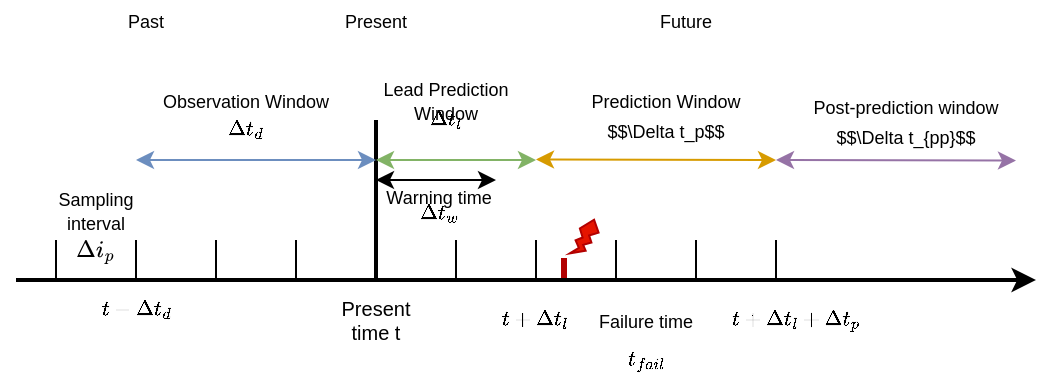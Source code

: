 <mxfile version="28.2.0">
  <diagram name="第 1 页" id="98_WeS3kOqerWwTda9qR">
    <mxGraphModel dx="530" dy="342" grid="1" gridSize="10" guides="1" tooltips="1" connect="1" arrows="1" fold="1" page="1" pageScale="1" pageWidth="827" pageHeight="1169" math="0" shadow="0">
      <root>
        <mxCell id="0" />
        <mxCell id="1" parent="0" />
        <mxCell id="IiBlYbnSgoboxegxGuvg-1" value="" style="endArrow=classic;html=1;rounded=0;strokeWidth=2;" edge="1" parent="1">
          <mxGeometry width="50" height="50" relative="1" as="geometry">
            <mxPoint x="140" y="400" as="sourcePoint" />
            <mxPoint x="650" y="400" as="targetPoint" />
          </mxGeometry>
        </mxCell>
        <mxCell id="IiBlYbnSgoboxegxGuvg-9" value="" style="endArrow=none;html=1;rounded=0;" edge="1" parent="1">
          <mxGeometry width="50" height="50" relative="1" as="geometry">
            <mxPoint x="400" y="400" as="sourcePoint" />
            <mxPoint x="400" y="380" as="targetPoint" />
          </mxGeometry>
        </mxCell>
        <mxCell id="IiBlYbnSgoboxegxGuvg-10" value="" style="endArrow=none;html=1;rounded=0;" edge="1" parent="1">
          <mxGeometry width="50" height="50" relative="1" as="geometry">
            <mxPoint x="440" y="400" as="sourcePoint" />
            <mxPoint x="440" y="380" as="targetPoint" />
          </mxGeometry>
        </mxCell>
        <mxCell id="IiBlYbnSgoboxegxGuvg-11" value="" style="endArrow=none;html=1;rounded=0;" edge="1" parent="1">
          <mxGeometry width="50" height="50" relative="1" as="geometry">
            <mxPoint x="480" y="400" as="sourcePoint" />
            <mxPoint x="480" y="380" as="targetPoint" />
          </mxGeometry>
        </mxCell>
        <mxCell id="IiBlYbnSgoboxegxGuvg-12" value="" style="endArrow=none;html=1;rounded=0;" edge="1" parent="1">
          <mxGeometry width="50" height="50" relative="1" as="geometry">
            <mxPoint x="280" y="400" as="sourcePoint" />
            <mxPoint x="280" y="380" as="targetPoint" />
          </mxGeometry>
        </mxCell>
        <mxCell id="IiBlYbnSgoboxegxGuvg-13" value="" style="endArrow=none;html=1;rounded=0;strokeWidth=2;" edge="1" parent="1">
          <mxGeometry width="50" height="50" relative="1" as="geometry">
            <mxPoint x="320" y="400" as="sourcePoint" />
            <mxPoint x="320" y="320" as="targetPoint" />
          </mxGeometry>
        </mxCell>
        <mxCell id="IiBlYbnSgoboxegxGuvg-14" value="" style="endArrow=none;html=1;rounded=0;" edge="1" parent="1">
          <mxGeometry width="50" height="50" relative="1" as="geometry">
            <mxPoint x="360" y="400" as="sourcePoint" />
            <mxPoint x="360" y="380" as="targetPoint" />
          </mxGeometry>
        </mxCell>
        <mxCell id="IiBlYbnSgoboxegxGuvg-15" value="" style="endArrow=none;html=1;rounded=0;" edge="1" parent="1">
          <mxGeometry width="50" height="50" relative="1" as="geometry">
            <mxPoint x="160" y="400" as="sourcePoint" />
            <mxPoint x="160" y="380" as="targetPoint" />
          </mxGeometry>
        </mxCell>
        <mxCell id="IiBlYbnSgoboxegxGuvg-16" value="" style="endArrow=none;html=1;rounded=0;" edge="1" parent="1">
          <mxGeometry width="50" height="50" relative="1" as="geometry">
            <mxPoint x="200" y="400" as="sourcePoint" />
            <mxPoint x="200" y="380" as="targetPoint" />
          </mxGeometry>
        </mxCell>
        <mxCell id="IiBlYbnSgoboxegxGuvg-17" value="" style="endArrow=none;html=1;rounded=0;" edge="1" parent="1">
          <mxGeometry width="50" height="50" relative="1" as="geometry">
            <mxPoint x="240" y="400" as="sourcePoint" />
            <mxPoint x="240" y="380" as="targetPoint" />
          </mxGeometry>
        </mxCell>
        <mxCell id="IiBlYbnSgoboxegxGuvg-18" value="&lt;font style=&quot;font-size: 9px;&quot;&gt;Sampling interval&lt;/font&gt;" style="text;align=center;verticalAlign=middle;whiteSpace=wrap;rounded=0;html=1;fontSize=10;" vertex="1" parent="1">
          <mxGeometry x="150" y="350" width="60" height="30" as="geometry" />
        </mxCell>
        <mxCell id="IiBlYbnSgoboxegxGuvg-19" value="&lt;svg style=&quot;vertical-align: -0.65ex;&quot; xmlns:xlink=&quot;http://www.w3.org/1999/xlink&quot; viewBox=&quot;0 -716 1616.7 1003.2&quot; role=&quot;img&quot; height=&quot;2.27ex&quot; width=&quot;3.658ex&quot; xmlns=&quot;http://www.w3.org/2000/svg&quot;&gt;&lt;defs&gt;&lt;path d=&quot;M51 0Q46 4 46 7Q46 9 215 357T388 709Q391 716 416 716Q439 716 444 709Q447 705 616 357T786 7Q786 4 781 0H51ZM507 344L384 596L137 92L383 91H630Q630 93 507 344Z&quot; id=&quot;MJX-8-TEX-N-394&quot;&gt;&lt;/path&gt;&lt;path d=&quot;M184 600Q184 624 203 642T247 661Q265 661 277 649T290 619Q290 596 270 577T226 557Q211 557 198 567T184 600ZM21 287Q21 295 30 318T54 369T98 420T158 442Q197 442 223 419T250 357Q250 340 236 301T196 196T154 83Q149 61 149 51Q149 26 166 26Q175 26 185 29T208 43T235 78T260 137Q263 149 265 151T282 153Q302 153 302 143Q302 135 293 112T268 61T223 11T161 -11Q129 -11 102 10T74 74Q74 91 79 106T122 220Q160 321 166 341T173 380Q173 404 156 404H154Q124 404 99 371T61 287Q60 286 59 284T58 281T56 279T53 278T49 278T41 278H27Q21 284 21 287Z&quot; id=&quot;MJX-8-TEX-I-1D456&quot;&gt;&lt;/path&gt;&lt;path d=&quot;M23 287Q24 290 25 295T30 317T40 348T55 381T75 411T101 433T134 442Q209 442 230 378L240 387Q302 442 358 442Q423 442 460 395T497 281Q497 173 421 82T249 -10Q227 -10 210 -4Q199 1 187 11T168 28L161 36Q160 35 139 -51T118 -138Q118 -144 126 -145T163 -148H188Q194 -155 194 -157T191 -175Q188 -187 185 -190T172 -194Q170 -194 161 -194T127 -193T65 -192Q-5 -192 -24 -194H-32Q-39 -187 -39 -183Q-37 -156 -26 -148H-6Q28 -147 33 -136Q36 -130 94 103T155 350Q156 355 156 364Q156 405 131 405Q109 405 94 377T71 316T59 280Q57 278 43 278H29Q23 284 23 287ZM178 102Q200 26 252 26Q282 26 310 49T356 107Q374 141 392 215T411 325V331Q411 405 350 405Q339 405 328 402T306 393T286 380T269 365T254 350T243 336T235 326L232 322Q232 321 229 308T218 264T204 212Q178 106 178 102Z&quot; id=&quot;MJX-8-TEX-I-1D45D&quot;&gt;&lt;/path&gt;&lt;/defs&gt;&lt;g transform=&quot;scale(1,-1)&quot; stroke-width=&quot;0&quot; fill=&quot;currentColor&quot; stroke=&quot;currentColor&quot;&gt;&lt;g data-mml-node=&quot;math&quot;&gt;&lt;g data-mml-node=&quot;mi&quot;&gt;&lt;use xlink:href=&quot;#MJX-8-TEX-N-394&quot; data-c=&quot;394&quot;&gt;&lt;/use&gt;&lt;/g&gt;&lt;g transform=&quot;translate(833,0)&quot; data-mml-node=&quot;msub&quot;&gt;&lt;g data-mml-node=&quot;mi&quot;&gt;&lt;use xlink:href=&quot;#MJX-8-TEX-I-1D456&quot; data-c=&quot;1D456&quot;&gt;&lt;/use&gt;&lt;/g&gt;&lt;g transform=&quot;translate(378,-150) scale(0.707)&quot; data-mml-node=&quot;mi&quot;&gt;&lt;use xlink:href=&quot;#MJX-8-TEX-I-1D45D&quot; data-c=&quot;1D45D&quot;&gt;&lt;/use&gt;&lt;/g&gt;&lt;/g&gt;&lt;/g&gt;&lt;/g&gt;&lt;/svg&gt;" style="text;align=center;verticalAlign=middle;whiteSpace=wrap;rounded=0;html=1;fontSize=10;" vertex="1" parent="1">
          <mxGeometry x="150" y="370" width="60" height="30" as="geometry" />
        </mxCell>
        <mxCell id="IiBlYbnSgoboxegxGuvg-22" value="&lt;font style=&quot;font-size: 9px;&quot;&gt;$$t - \Delta t_d$$&lt;/font&gt;" style="text;html=1;align=center;verticalAlign=middle;whiteSpace=wrap;rounded=0;fontSize=10;" vertex="1" parent="1">
          <mxGeometry x="170" y="400" width="60" height="30" as="geometry" />
        </mxCell>
        <mxCell id="IiBlYbnSgoboxegxGuvg-23" value="" style="endArrow=classic;startArrow=classic;html=1;rounded=0;fillColor=#dae8fc;strokeColor=#6c8ebf;" edge="1" parent="1">
          <mxGeometry width="50" height="50" relative="1" as="geometry">
            <mxPoint x="200" y="340" as="sourcePoint" />
            <mxPoint x="320" y="340" as="targetPoint" />
          </mxGeometry>
        </mxCell>
        <mxCell id="IiBlYbnSgoboxegxGuvg-24" value="&lt;font style=&quot;font-size: 9px;&quot;&gt;Observation Window&lt;/font&gt;" style="text;align=center;verticalAlign=middle;whiteSpace=wrap;rounded=0;html=1;fontSize=10;" vertex="1" parent="1">
          <mxGeometry x="200" y="300" width="110" height="20" as="geometry" />
        </mxCell>
        <mxCell id="IiBlYbnSgoboxegxGuvg-25" value="&lt;font style=&quot;font-size: 9px;&quot;&gt;$$\Delta t_d$$&lt;/font&gt;" style="text;html=1;align=center;verticalAlign=middle;whiteSpace=wrap;rounded=0;fontSize=10;" vertex="1" parent="1">
          <mxGeometry x="215" y="310" width="80" height="30" as="geometry" />
        </mxCell>
        <mxCell id="IiBlYbnSgoboxegxGuvg-26" value="" style="endArrow=classic;startArrow=classic;html=1;rounded=0;fillColor=#d5e8d4;strokeColor=#82b366;" edge="1" parent="1">
          <mxGeometry width="50" height="50" relative="1" as="geometry">
            <mxPoint x="320" y="340" as="sourcePoint" />
            <mxPoint x="400" y="340" as="targetPoint" />
          </mxGeometry>
        </mxCell>
        <mxCell id="IiBlYbnSgoboxegxGuvg-27" value="&lt;font style=&quot;font-size: 9px;&quot;&gt;Lead Prediction Window&lt;/font&gt;" style="text;align=center;verticalAlign=middle;whiteSpace=wrap;rounded=0;html=1;fontSize=10;" vertex="1" parent="1">
          <mxGeometry x="320" y="300" width="70" height="20" as="geometry" />
        </mxCell>
        <mxCell id="IiBlYbnSgoboxegxGuvg-29" value="&lt;font style=&quot;font-size: 9px;&quot;&gt;$$\Delta t_l$$&lt;/font&gt;" style="text;html=1;align=center;verticalAlign=middle;whiteSpace=wrap;rounded=0;fontSize=10;" vertex="1" parent="1">
          <mxGeometry x="315" y="310" width="80" height="20" as="geometry" />
        </mxCell>
        <mxCell id="IiBlYbnSgoboxegxGuvg-31" value="" style="endArrow=classic;startArrow=classic;html=1;rounded=0;fillColor=#dae8fc;strokeColor=light-dark(#000000, #5c79a3);" edge="1" parent="1">
          <mxGeometry width="50" height="50" relative="1" as="geometry">
            <mxPoint x="320" y="350" as="sourcePoint" />
            <mxPoint x="380" y="350" as="targetPoint" />
          </mxGeometry>
        </mxCell>
        <mxCell id="IiBlYbnSgoboxegxGuvg-32" value="&lt;font style=&quot;font-size: 9px;&quot;&gt;Warning time&lt;/font&gt;" style="text;align=center;verticalAlign=middle;whiteSpace=wrap;rounded=0;html=1;fontSize=10;" vertex="1" parent="1">
          <mxGeometry x="324" y="350" width="55" height="15" as="geometry" />
        </mxCell>
        <mxCell id="IiBlYbnSgoboxegxGuvg-33" value="&lt;font style=&quot;font-size: 9px;&quot;&gt;$$\Delta t_w$$&lt;/font&gt;" style="text;html=1;align=center;verticalAlign=middle;whiteSpace=wrap;rounded=0;fontSize=10;" vertex="1" parent="1">
          <mxGeometry x="311.5" y="352" width="80" height="30" as="geometry" />
        </mxCell>
        <mxCell id="IiBlYbnSgoboxegxGuvg-34" value="" style="endArrow=classic;startArrow=classic;html=1;rounded=0;fillColor=#ffe6cc;strokeColor=#d79b00;" edge="1" parent="1">
          <mxGeometry width="50" height="50" relative="1" as="geometry">
            <mxPoint x="400" y="339.76" as="sourcePoint" />
            <mxPoint x="520" y="340" as="targetPoint" />
          </mxGeometry>
        </mxCell>
        <mxCell id="IiBlYbnSgoboxegxGuvg-36" value="" style="endArrow=none;html=1;rounded=0;" edge="1" parent="1">
          <mxGeometry width="50" height="50" relative="1" as="geometry">
            <mxPoint x="520" y="400" as="sourcePoint" />
            <mxPoint x="520" y="380" as="targetPoint" />
          </mxGeometry>
        </mxCell>
        <mxCell id="IiBlYbnSgoboxegxGuvg-37" value="" style="endArrow=classic;startArrow=classic;html=1;rounded=0;fillColor=#e1d5e7;strokeColor=#9673a6;" edge="1" parent="1">
          <mxGeometry width="50" height="50" relative="1" as="geometry">
            <mxPoint x="520" y="340" as="sourcePoint" />
            <mxPoint x="640" y="340.24" as="targetPoint" />
          </mxGeometry>
        </mxCell>
        <mxCell id="IiBlYbnSgoboxegxGuvg-38" value="&lt;font style=&quot;font-size: 9px;&quot;&gt;Prediction Window&lt;/font&gt;" style="text;align=center;verticalAlign=middle;whiteSpace=wrap;rounded=0;html=1;fontSize=10;" vertex="1" parent="1">
          <mxGeometry x="410" y="300" width="110" height="20" as="geometry" />
        </mxCell>
        <mxCell id="IiBlYbnSgoboxegxGuvg-39" value="&lt;font style=&quot;font-size: 9px;&quot;&gt;$$\Delta t_p&lt;/font&gt;&lt;span style=&quot;font-size: 9px; background-color: transparent; color: light-dark(rgb(0, 0, 0), rgb(255, 255, 255));&quot;&gt;$$&lt;/span&gt;" style="text;html=1;align=center;verticalAlign=middle;whiteSpace=wrap;rounded=0;fontSize=10;" vertex="1" parent="1">
          <mxGeometry x="425" y="315" width="80" height="20" as="geometry" />
        </mxCell>
        <mxCell id="IiBlYbnSgoboxegxGuvg-40" value="&lt;font style=&quot;font-size: 9px;&quot;&gt;Post-prediction window&lt;/font&gt;" style="text;align=center;verticalAlign=middle;whiteSpace=wrap;rounded=0;html=1;fontSize=10;" vertex="1" parent="1">
          <mxGeometry x="530" y="302.5" width="110" height="20" as="geometry" />
        </mxCell>
        <mxCell id="IiBlYbnSgoboxegxGuvg-41" value="&lt;font style=&quot;font-size: 9px;&quot;&gt;$$\Delta t_{pp}&lt;/font&gt;&lt;span style=&quot;font-size: 9px; background-color: transparent; color: light-dark(rgb(0, 0, 0), rgb(255, 255, 255));&quot;&gt;$$&lt;/span&gt;" style="text;html=1;align=center;verticalAlign=middle;whiteSpace=wrap;rounded=0;fontSize=10;" vertex="1" parent="1">
          <mxGeometry x="545" y="317.5" width="80" height="20" as="geometry" />
        </mxCell>
        <mxCell id="IiBlYbnSgoboxegxGuvg-42" value="&lt;font style=&quot;font-size: 9px;&quot;&gt;$$t + \Delta t_l$$&lt;/font&gt;" style="text;html=1;align=center;verticalAlign=middle;whiteSpace=wrap;rounded=0;fontSize=10;" vertex="1" parent="1">
          <mxGeometry x="375" y="410" width="50" height="20" as="geometry" />
        </mxCell>
        <mxCell id="IiBlYbnSgoboxegxGuvg-43" value="&lt;font style=&quot;font-size: 9px;&quot;&gt;Failure time&lt;/font&gt;" style="text;html=1;align=center;verticalAlign=middle;whiteSpace=wrap;rounded=0;fontSize=10;" vertex="1" parent="1">
          <mxGeometry x="430" y="410" width="50" height="20" as="geometry" />
        </mxCell>
        <mxCell id="IiBlYbnSgoboxegxGuvg-44" value="Present time t" style="text;html=1;align=center;verticalAlign=middle;whiteSpace=wrap;rounded=0;fontSize=10;" vertex="1" parent="1">
          <mxGeometry x="295" y="410" width="50" height="20" as="geometry" />
        </mxCell>
        <mxCell id="IiBlYbnSgoboxegxGuvg-45" value="&lt;font style=&quot;font-size: 9px;&quot;&gt;$$t_{fail}$$&lt;/font&gt;" style="text;html=1;align=center;verticalAlign=middle;whiteSpace=wrap;rounded=0;fontSize=10;" vertex="1" parent="1">
          <mxGeometry x="430" y="430" width="50" height="20" as="geometry" />
        </mxCell>
        <mxCell id="IiBlYbnSgoboxegxGuvg-46" value="" style="endArrow=none;html=1;rounded=0;fillColor=#e51400;strokeColor=#B20000;strokeWidth=3;" edge="1" parent="1">
          <mxGeometry width="50" height="50" relative="1" as="geometry">
            <mxPoint x="414" y="399" as="sourcePoint" />
            <mxPoint x="414" y="389" as="targetPoint" />
          </mxGeometry>
        </mxCell>
        <mxCell id="IiBlYbnSgoboxegxGuvg-47" value="" style="verticalLabelPosition=bottom;verticalAlign=top;html=1;shape=mxgraph.basic.flash;rotation=20;fillColor=#e51400;fontColor=#ffffff;strokeColor=#B20000;" vertex="1" parent="1">
          <mxGeometry x="420" y="369" width="10" height="20" as="geometry" />
        </mxCell>
        <mxCell id="IiBlYbnSgoboxegxGuvg-48" value="&lt;font style=&quot;font-size: 9px;&quot;&gt;$$t + \Delta t_l + \Delta t_p$$&lt;/font&gt;" style="text;html=1;align=center;verticalAlign=middle;whiteSpace=wrap;rounded=0;fontSize=10;" vertex="1" parent="1">
          <mxGeometry x="505" y="410" width="50" height="20" as="geometry" />
        </mxCell>
        <mxCell id="IiBlYbnSgoboxegxGuvg-49" value="&lt;font style=&quot;font-size: 9px;&quot;&gt;Past&lt;/font&gt;" style="text;align=center;verticalAlign=middle;whiteSpace=wrap;rounded=0;html=1;fontSize=10;" vertex="1" parent="1">
          <mxGeometry x="170" y="260" width="70" height="20" as="geometry" />
        </mxCell>
        <mxCell id="IiBlYbnSgoboxegxGuvg-50" value="&lt;font style=&quot;font-size: 9px;&quot;&gt;Present&lt;/font&gt;" style="text;align=center;verticalAlign=middle;whiteSpace=wrap;rounded=0;html=1;fontSize=10;" vertex="1" parent="1">
          <mxGeometry x="285" y="260" width="70" height="20" as="geometry" />
        </mxCell>
        <mxCell id="IiBlYbnSgoboxegxGuvg-51" value="&lt;font style=&quot;font-size: 9px;&quot;&gt;Future&lt;/font&gt;" style="text;align=center;verticalAlign=middle;whiteSpace=wrap;rounded=0;html=1;fontSize=10;" vertex="1" parent="1">
          <mxGeometry x="440" y="260" width="70" height="20" as="geometry" />
        </mxCell>
      </root>
    </mxGraphModel>
  </diagram>
</mxfile>
